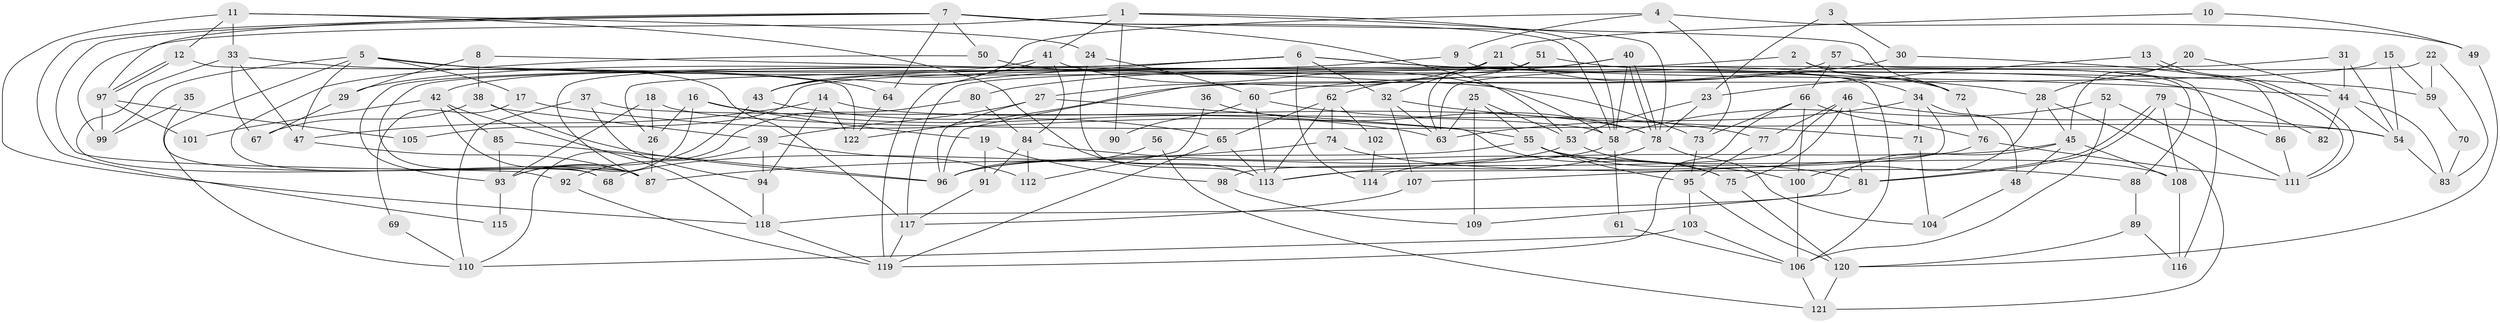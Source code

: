 // coarse degree distribution, {7: 0.07058823529411765, 3: 0.2235294117647059, 2: 0.15294117647058825, 6: 0.1411764705882353, 8: 0.08235294117647059, 10: 0.011764705882352941, 9: 0.047058823529411764, 5: 0.10588235294117647, 4: 0.16470588235294117}
// Generated by graph-tools (version 1.1) at 2025/52/02/27/25 19:52:03]
// undirected, 122 vertices, 244 edges
graph export_dot {
graph [start="1"]
  node [color=gray90,style=filled];
  1;
  2;
  3;
  4;
  5;
  6;
  7;
  8;
  9;
  10;
  11;
  12;
  13;
  14;
  15;
  16;
  17;
  18;
  19;
  20;
  21;
  22;
  23;
  24;
  25;
  26;
  27;
  28;
  29;
  30;
  31;
  32;
  33;
  34;
  35;
  36;
  37;
  38;
  39;
  40;
  41;
  42;
  43;
  44;
  45;
  46;
  47;
  48;
  49;
  50;
  51;
  52;
  53;
  54;
  55;
  56;
  57;
  58;
  59;
  60;
  61;
  62;
  63;
  64;
  65;
  66;
  67;
  68;
  69;
  70;
  71;
  72;
  73;
  74;
  75;
  76;
  77;
  78;
  79;
  80;
  81;
  82;
  83;
  84;
  85;
  86;
  87;
  88;
  89;
  90;
  91;
  92;
  93;
  94;
  95;
  96;
  97;
  98;
  99;
  100;
  101;
  102;
  103;
  104;
  105;
  106;
  107;
  108;
  109;
  110;
  111;
  112;
  113;
  114;
  115;
  116;
  117;
  118;
  119;
  120;
  121;
  122;
  1 -- 99;
  1 -- 58;
  1 -- 41;
  1 -- 78;
  1 -- 90;
  2 -- 72;
  2 -- 26;
  2 -- 88;
  3 -- 23;
  3 -- 30;
  4 -- 73;
  4 -- 9;
  4 -- 43;
  4 -- 49;
  5 -- 117;
  5 -- 47;
  5 -- 17;
  5 -- 59;
  5 -- 99;
  5 -- 110;
  6 -- 119;
  6 -- 93;
  6 -- 28;
  6 -- 29;
  6 -- 32;
  6 -- 44;
  6 -- 114;
  7 -- 72;
  7 -- 58;
  7 -- 50;
  7 -- 53;
  7 -- 64;
  7 -- 92;
  7 -- 97;
  7 -- 115;
  8 -- 38;
  8 -- 73;
  8 -- 29;
  9 -- 43;
  9 -- 106;
  10 -- 21;
  10 -- 49;
  11 -- 33;
  11 -- 118;
  11 -- 12;
  11 -- 24;
  11 -- 113;
  12 -- 97;
  12 -- 97;
  12 -- 122;
  13 -- 23;
  13 -- 111;
  13 -- 111;
  14 -- 47;
  14 -- 78;
  14 -- 94;
  14 -- 122;
  15 -- 54;
  15 -- 122;
  15 -- 59;
  16 -- 93;
  16 -- 26;
  16 -- 19;
  16 -- 63;
  17 -- 55;
  17 -- 69;
  18 -- 54;
  18 -- 93;
  18 -- 26;
  19 -- 98;
  19 -- 91;
  20 -- 45;
  20 -- 28;
  20 -- 44;
  21 -- 34;
  21 -- 32;
  21 -- 27;
  21 -- 87;
  22 -- 63;
  22 -- 59;
  22 -- 83;
  23 -- 53;
  23 -- 78;
  24 -- 113;
  24 -- 60;
  25 -- 63;
  25 -- 53;
  25 -- 55;
  25 -- 109;
  26 -- 87;
  27 -- 39;
  27 -- 75;
  27 -- 96;
  28 -- 45;
  28 -- 100;
  28 -- 121;
  29 -- 67;
  30 -- 60;
  30 -- 86;
  31 -- 54;
  31 -- 44;
  31 -- 105;
  32 -- 71;
  32 -- 63;
  32 -- 107;
  33 -- 64;
  33 -- 68;
  33 -- 47;
  33 -- 67;
  34 -- 113;
  34 -- 63;
  34 -- 48;
  34 -- 71;
  35 -- 99;
  35 -- 87;
  36 -- 112;
  36 -- 78;
  37 -- 110;
  37 -- 94;
  37 -- 58;
  38 -- 96;
  38 -- 67;
  38 -- 39;
  39 -- 92;
  39 -- 94;
  39 -- 112;
  40 -- 117;
  40 -- 78;
  40 -- 78;
  40 -- 58;
  40 -- 80;
  41 -- 58;
  41 -- 42;
  41 -- 43;
  41 -- 84;
  42 -- 118;
  42 -- 85;
  42 -- 87;
  42 -- 101;
  43 -- 65;
  43 -- 93;
  44 -- 54;
  44 -- 82;
  44 -- 83;
  45 -- 108;
  45 -- 118;
  45 -- 48;
  45 -- 114;
  46 -- 54;
  46 -- 81;
  46 -- 75;
  46 -- 77;
  46 -- 98;
  47 -- 87;
  48 -- 104;
  49 -- 120;
  50 -- 87;
  50 -- 72;
  51 -- 62;
  51 -- 63;
  51 -- 68;
  51 -- 82;
  52 -- 106;
  52 -- 58;
  52 -- 111;
  53 -- 75;
  53 -- 68;
  54 -- 83;
  55 -- 96;
  55 -- 81;
  55 -- 95;
  55 -- 108;
  56 -- 121;
  56 -- 96;
  57 -- 96;
  57 -- 66;
  57 -- 116;
  58 -- 61;
  58 -- 96;
  59 -- 70;
  60 -- 113;
  60 -- 77;
  60 -- 90;
  61 -- 106;
  62 -- 65;
  62 -- 113;
  62 -- 74;
  62 -- 102;
  64 -- 122;
  65 -- 113;
  65 -- 119;
  66 -- 100;
  66 -- 119;
  66 -- 73;
  66 -- 76;
  69 -- 110;
  70 -- 83;
  71 -- 104;
  72 -- 76;
  73 -- 95;
  74 -- 87;
  74 -- 88;
  75 -- 120;
  76 -- 111;
  76 -- 107;
  77 -- 95;
  78 -- 104;
  78 -- 113;
  79 -- 81;
  79 -- 81;
  79 -- 108;
  79 -- 86;
  80 -- 110;
  80 -- 84;
  81 -- 109;
  84 -- 91;
  84 -- 100;
  84 -- 112;
  85 -- 96;
  85 -- 93;
  86 -- 111;
  88 -- 89;
  89 -- 120;
  89 -- 116;
  91 -- 117;
  92 -- 119;
  93 -- 115;
  94 -- 118;
  95 -- 103;
  95 -- 120;
  97 -- 99;
  97 -- 101;
  97 -- 105;
  98 -- 109;
  100 -- 106;
  102 -- 114;
  103 -- 106;
  103 -- 110;
  106 -- 121;
  107 -- 117;
  108 -- 116;
  117 -- 119;
  118 -- 119;
  120 -- 121;
}
